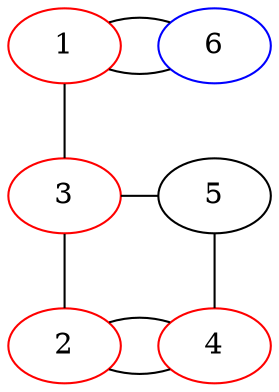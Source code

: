 graph {
  1 -- 6;
  6 -- 1;
  1 -- 3;
  3 -- 2;
  2 -- 4 -- 2;
  3 -- 5 -- 4;

  {
    rank="same";
    1;
    6;

  }


  {
    rank="same";
    3;
    5;

  }


  {
    rank="max";
    2;
    4;

  }

  1 [color="red"];
  2 [color="red"];
  3 [color="red"];
  4 [color="red"];
  6 [color="blue"];

}
